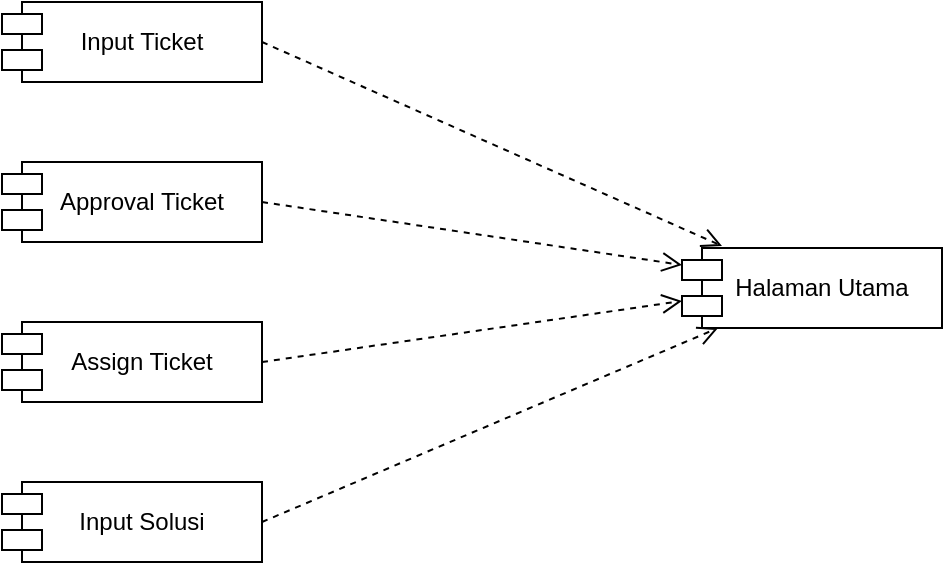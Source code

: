 <mxfile version="13.9.9" type="device"><diagram id="Yyt5C2K467Y7HETbF2qb" name="Halaman-1"><mxGraphModel dx="852" dy="494" grid="1" gridSize="10" guides="1" tooltips="1" connect="1" arrows="1" fold="1" page="1" pageScale="1" pageWidth="850" pageHeight="1100" math="0" shadow="0"><root><mxCell id="0"/><mxCell id="1" parent="0"/><mxCell id="2Th3w37_NU_eLAk7Vg6g-1" value="Input Ticket" style="rounded=0;whiteSpace=wrap;html=1;labelPosition=center;verticalLabelPosition=middle;align=center;verticalAlign=middle;" vertex="1" parent="1"><mxGeometry x="270" y="200" width="120" height="40" as="geometry"/></mxCell><mxCell id="2Th3w37_NU_eLAk7Vg6g-2" value="" style="rounded=0;whiteSpace=wrap;html=1;" vertex="1" parent="1"><mxGeometry x="260" y="206" width="20" height="10" as="geometry"/></mxCell><mxCell id="2Th3w37_NU_eLAk7Vg6g-3" value="" style="rounded=0;whiteSpace=wrap;html=1;" vertex="1" parent="1"><mxGeometry x="260" y="224" width="20" height="10" as="geometry"/></mxCell><mxCell id="2Th3w37_NU_eLAk7Vg6g-4" value="Approval Ticket" style="rounded=0;whiteSpace=wrap;html=1;labelPosition=center;verticalLabelPosition=middle;align=center;verticalAlign=middle;" vertex="1" parent="1"><mxGeometry x="270" y="280" width="120" height="40" as="geometry"/></mxCell><mxCell id="2Th3w37_NU_eLAk7Vg6g-5" value="" style="rounded=0;whiteSpace=wrap;html=1;" vertex="1" parent="1"><mxGeometry x="260" y="286" width="20" height="10" as="geometry"/></mxCell><mxCell id="2Th3w37_NU_eLAk7Vg6g-6" value="" style="rounded=0;whiteSpace=wrap;html=1;" vertex="1" parent="1"><mxGeometry x="260" y="304" width="20" height="10" as="geometry"/></mxCell><mxCell id="2Th3w37_NU_eLAk7Vg6g-7" value="Assign Ticket" style="rounded=0;whiteSpace=wrap;html=1;labelPosition=center;verticalLabelPosition=middle;align=center;verticalAlign=middle;" vertex="1" parent="1"><mxGeometry x="270" y="360" width="120" height="40" as="geometry"/></mxCell><mxCell id="2Th3w37_NU_eLAk7Vg6g-8" value="" style="rounded=0;whiteSpace=wrap;html=1;" vertex="1" parent="1"><mxGeometry x="260" y="366" width="20" height="10" as="geometry"/></mxCell><mxCell id="2Th3w37_NU_eLAk7Vg6g-9" value="" style="rounded=0;whiteSpace=wrap;html=1;" vertex="1" parent="1"><mxGeometry x="260" y="384" width="20" height="10" as="geometry"/></mxCell><mxCell id="2Th3w37_NU_eLAk7Vg6g-10" value="Input Solusi" style="rounded=0;whiteSpace=wrap;html=1;labelPosition=center;verticalLabelPosition=middle;align=center;verticalAlign=middle;" vertex="1" parent="1"><mxGeometry x="270" y="440" width="120" height="40" as="geometry"/></mxCell><mxCell id="2Th3w37_NU_eLAk7Vg6g-11" value="" style="rounded=0;whiteSpace=wrap;html=1;" vertex="1" parent="1"><mxGeometry x="260" y="446" width="20" height="10" as="geometry"/></mxCell><mxCell id="2Th3w37_NU_eLAk7Vg6g-12" value="" style="rounded=0;whiteSpace=wrap;html=1;" vertex="1" parent="1"><mxGeometry x="260" y="464" width="20" height="10" as="geometry"/></mxCell><mxCell id="2Th3w37_NU_eLAk7Vg6g-13" value="Halaman Utama" style="rounded=0;whiteSpace=wrap;html=1;labelPosition=center;verticalLabelPosition=middle;align=center;verticalAlign=middle;" vertex="1" parent="1"><mxGeometry x="610" y="323" width="120" height="40" as="geometry"/></mxCell><mxCell id="2Th3w37_NU_eLAk7Vg6g-14" value="" style="rounded=0;whiteSpace=wrap;html=1;" vertex="1" parent="1"><mxGeometry x="600" y="329" width="20" height="10" as="geometry"/></mxCell><mxCell id="2Th3w37_NU_eLAk7Vg6g-15" value="" style="rounded=0;whiteSpace=wrap;html=1;" vertex="1" parent="1"><mxGeometry x="600" y="347" width="20" height="10" as="geometry"/></mxCell><mxCell id="2Th3w37_NU_eLAk7Vg6g-16" value="" style="html=1;verticalAlign=bottom;endArrow=open;dashed=1;endSize=8;exitX=1;exitY=0.5;exitDx=0;exitDy=0;" edge="1" parent="1" source="2Th3w37_NU_eLAk7Vg6g-1"><mxGeometry relative="1" as="geometry"><mxPoint x="410" y="234" as="sourcePoint"/><mxPoint x="620" y="322" as="targetPoint"/></mxGeometry></mxCell><mxCell id="2Th3w37_NU_eLAk7Vg6g-18" value="" style="html=1;verticalAlign=bottom;endArrow=open;dashed=1;endSize=8;exitX=1;exitY=0.5;exitDx=0;exitDy=0;entryX=0;entryY=0.25;entryDx=0;entryDy=0;" edge="1" parent="1" source="2Th3w37_NU_eLAk7Vg6g-4" target="2Th3w37_NU_eLAk7Vg6g-14"><mxGeometry relative="1" as="geometry"><mxPoint x="400" y="230" as="sourcePoint"/><mxPoint x="638" y="329" as="targetPoint"/></mxGeometry></mxCell><mxCell id="2Th3w37_NU_eLAk7Vg6g-19" value="" style="html=1;verticalAlign=bottom;endArrow=open;dashed=1;endSize=8;exitX=1;exitY=0.5;exitDx=0;exitDy=0;entryX=0;entryY=0.25;entryDx=0;entryDy=0;" edge="1" parent="1" source="2Th3w37_NU_eLAk7Vg6g-7" target="2Th3w37_NU_eLAk7Vg6g-15"><mxGeometry relative="1" as="geometry"><mxPoint x="400" y="310" as="sourcePoint"/><mxPoint x="610" y="338.5" as="targetPoint"/></mxGeometry></mxCell><mxCell id="2Th3w37_NU_eLAk7Vg6g-21" value="" style="html=1;verticalAlign=bottom;endArrow=open;dashed=1;endSize=8;exitX=1;exitY=0.5;exitDx=0;exitDy=0;entryX=0.067;entryY=1;entryDx=0;entryDy=0;entryPerimeter=0;" edge="1" parent="1" source="2Th3w37_NU_eLAk7Vg6g-10" target="2Th3w37_NU_eLAk7Vg6g-13"><mxGeometry relative="1" as="geometry"><mxPoint x="400" y="390" as="sourcePoint"/><mxPoint x="610" y="359.5" as="targetPoint"/></mxGeometry></mxCell></root></mxGraphModel></diagram></mxfile>